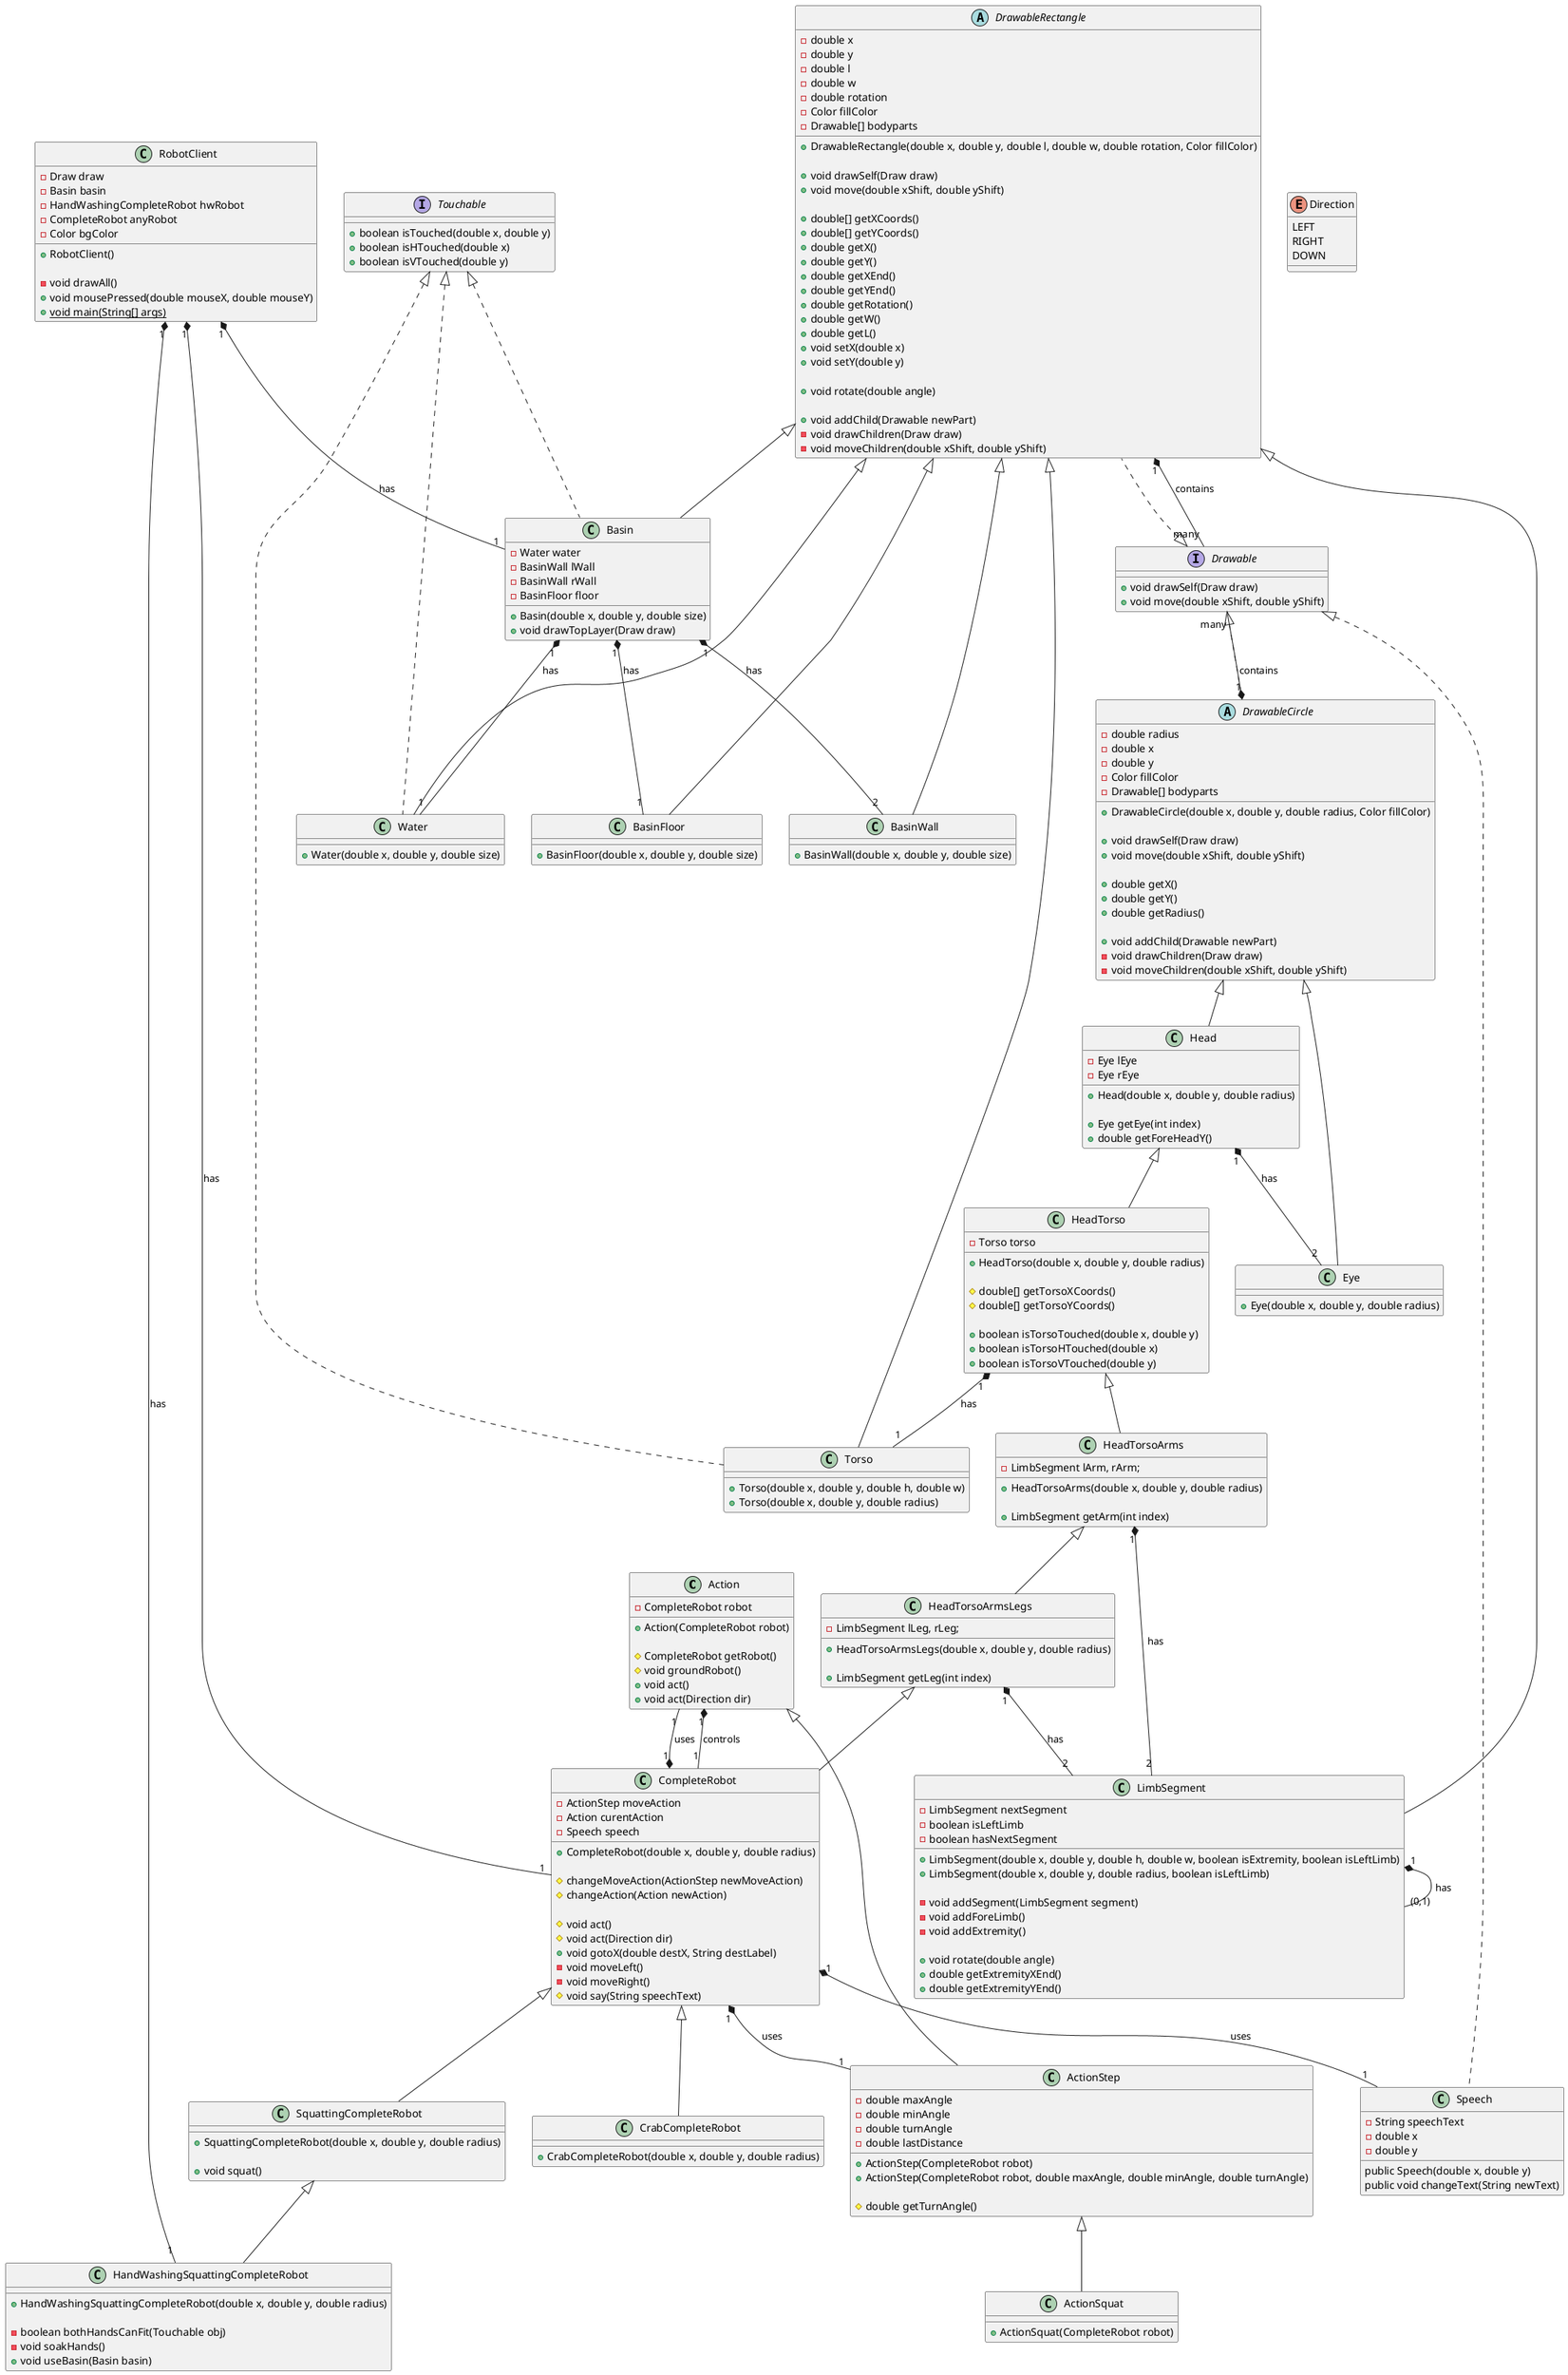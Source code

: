 @startuml Classes_Hierarchy
class "Action" as a {
  -CompleteRobot robot

  +Action(CompleteRobot robot)

  #CompleteRobot getRobot()
  #void groundRobot()
  +void act()
  +void act(Direction dir)
}

enum Direction {
  LEFT
  RIGHT
  DOWN
}

class "ActionStep" as aSt {
  -double maxAngle
  -double minAngle
  -double turnAngle
  -double lastDistance

  +ActionStep(CompleteRobot robot)
  +ActionStep(CompleteRobot robot, double maxAngle, double minAngle, double turnAngle)

  #double getTurnAngle()
}

class "ActionSquat" as aSq {
  +ActionSquat(CompleteRobot robot)
}

interface "Drawable" as d {
  +void drawSelf(Draw draw)
  +void move(double xShift, double yShift)
}

abstract class "DrawableCircle" as dC {
  -double radius
  -double x
  -double y
  -Color fillColor
  -Drawable[] bodyparts

  +DrawableCircle(double x, double y, double radius, Color fillColor)
  
  +void drawSelf(Draw draw)
  +void move(double xShift, double yShift)

  +double getX()
  +double getY()
  +double getRadius()

  +void addChild(Drawable newPart)
  -void drawChildren(Draw draw)
  -void moveChildren(double xShift, double yShift)
}

class "Eye" as dCE {
  +Eye(double x, double y, double radius)
}

class "Head" as dCH {
  -Eye lEye
  -Eye rEye

  +Head(double x, double y, double radius)

  +Eye getEye(int index)
  +double getForeHeadY()
}

class "HeadTorso" as dCHT {
  -Torso torso

  +HeadTorso(double x, double y, double radius)

  #double[] getTorsoXCoords()
  #double[] getTorsoYCoords()

  +boolean isTorsoTouched(double x, double y)
  +boolean isTorsoHTouched(double x)
  +boolean isTorsoVTouched(double y)
}

class "HeadTorsoArms" as dCHTA {
  -LimbSegment lArm, rArm;

  +HeadTorsoArms(double x, double y, double radius)

  +LimbSegment getArm(int index)
}

class "HeadTorsoArmsLegs" as dCHTAL {
  -LimbSegment lLeg, rLeg;

  +HeadTorsoArmsLegs(double x, double y, double radius)

  +LimbSegment getLeg(int index)
}

abstract class "DrawableRectangle" as dR {
  -double x
  -double y
  -double l
  -double w
  -double rotation
  -Color fillColor
  -Drawable[] bodyparts

  +DrawableRectangle(double x, double y, double l, double w, double rotation, Color fillColor)
  
  +void drawSelf(Draw draw)
  +void move(double xShift, double yShift)

  +double[] getXCoords()
  +double[] getYCoords()
  +double getX()
  +double getY()
  +double getXEnd()
  +double getYEnd()
  +double getRotation()
  +double getW()
  +double getL()
  +void setX(double x)
  +void setY(double y)

  +void rotate(double angle)

  +void addChild(Drawable newPart)
  -void drawChildren(Draw draw)
  -void moveChildren(double xShift, double yShift)
}

interface "Touchable" as tb{
  +boolean isTouched(double x, double y)
  +boolean isHTouched(double x)
  +boolean isVTouched(double y)
}

class Basin {
  -Water water
  -BasinWall lWall
  -BasinWall rWall
  -BasinFloor floor
  
  +Basin(double x, double y, double size)
  +void drawTopLayer(Draw draw)
}

class BasinFloor {
  +BasinFloor(double x, double y, double size)
}

class BasinWall {
  +BasinWall(double x, double y, double size)
}

class Water {
  +Water(double x, double y, double size)
}

class "Torso" as dRT {
  +Torso(double x, double y, double h, double w)
  +Torso(double x, double y, double radius)
}

class "LimbSegment" as LimbSegment {
  -LimbSegment nextSegment
  -boolean isLeftLimb
  -boolean hasNextSegment

  +LimbSegment(double x, double y, double h, double w, boolean isExtremity, boolean isLeftLimb)
  +LimbSegment(double x, double y, double radius, boolean isLeftLimb)
  
  -void addSegment(LimbSegment segment)
  -void addForeLimb()
  -void addExtremity()

  +void rotate(double angle)
  +double getExtremityXEnd()
  +double getExtremityYEnd()
}

class "CompleteRobot" as CR {
  -ActionStep moveAction
  -Action curentAction
  -Speech speech

  +CompleteRobot(double x, double y, double radius)

  #changeMoveAction(ActionStep newMoveAction)
  #changeAction(Action newAction)

  #void act()
  #void act(Direction dir)
  +void gotoX(double destX, String destLabel)
  -void moveLeft()
  -void moveRight()
  #void say(String speechText)
}

class "CrabCompleteRobot" as CCR {
  +CrabCompleteRobot(double x, double y, double radius)
}

class "SquattingCompleteRobot" as SCR {
  +SquattingCompleteRobot(double x, double y, double radius)
  
  +void squat()
}

class "HandWashingSquattingCompleteRobot" as HWCR {
  +HandWashingSquattingCompleteRobot(double x, double y, double radius)
  
  -boolean bothHandsCanFit(Touchable obj)
  -void soakHands()
  +void useBasin(Basin basin)
}

class Speech {
  -String speechText
  -double x
  -double y
  public Speech(double x, double y)
  public void changeText(String newText)
}

class "RobotClient" as RC {
  -Draw draw
  -Basin basin
  -HandWashingCompleteRobot hwRobot
  -CompleteRobot anyRobot
  -Color bgColor

  +RobotClient()

  -void drawAll()
  +void mousePressed(double mouseX, double mouseY)
  {static} +void main(String[] args)
}

a "1" *-- "1" CR : controls
a <|-- aSt
aSt <|-- aSq
d <|.. dC
dC <|-- dCE
dC <|-- dCH
dCH "1" *-- "2" dCE : has
dCH <|-- dCHT
dCHT <|-- dCHTA
dCHTA "1" *-- "2" LimbSegment : has
dCHTA <|-- dCHTAL
dCHTAL "1" *-- "2" LimbSegment : has
d <|.. dR
dR <|-- Basin
tb <|.. Basin
dR <|-- BasinFloor
Basin "1" *-- "1" BasinFloor : has
dR <|-- BasinWall
Basin "1" *-- "2" BasinWall : has
dR <|-- Water
tb <|.. Water
Basin "1" *-- "1" Water : has
dR <|-- dRT
tb <|.. dRT
dCHT "1" *-- "1" dRT : has
dR <|-- LimbSegment
LimbSegment "1" *-- "(0,1)" LimbSegment : has
dCHTAL <|-- CR
CR "1" *-- "1" aSt : uses
CR "1" *-- "1" a : uses
CR "1" *-- "1" Speech : uses
CR <|-- CCR
CR <|-- SCR
SCR <|-- HWCR
d <|.. Speech
dC "1" *-- "many" d : contains
dR "1" *-- "many" d : contains
RC "1" *-- "1" Basin : has
RC "1" *-- "1" HWCR : has
RC "1" *-- "1" CR : has
@enduml
